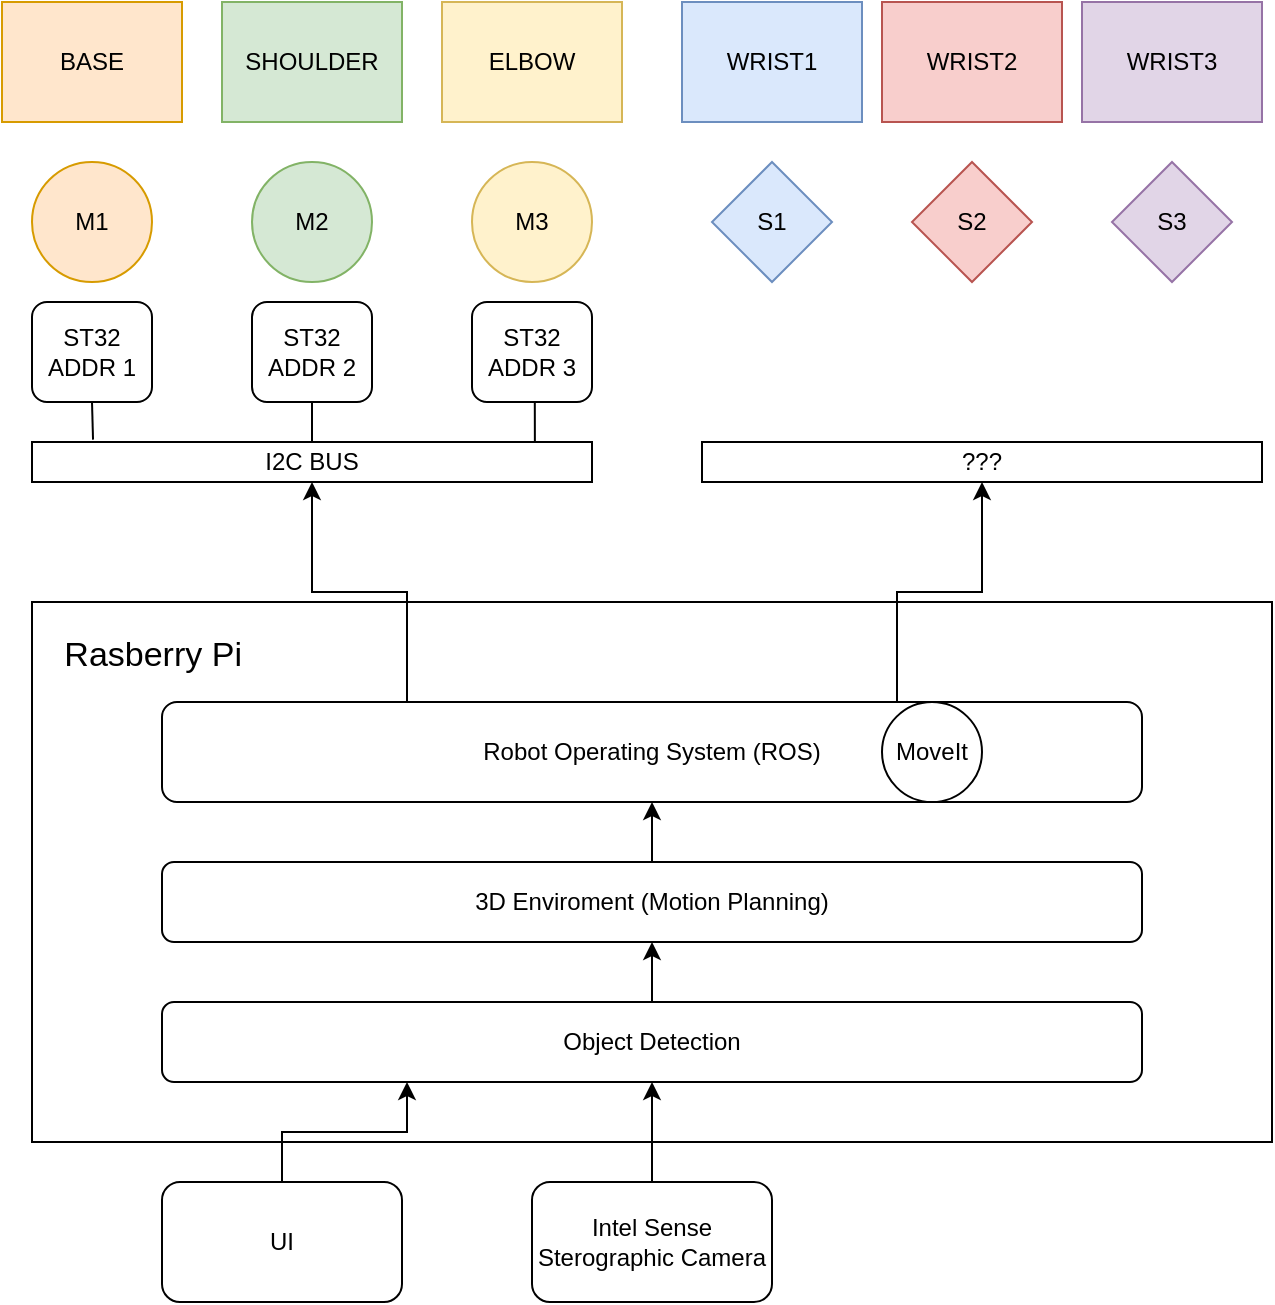 <mxfile version="12.5.1" type="github">
  <diagram id="L-ai7fAyJBnf2PLU2uu1" name="Page-1">
    <mxGraphModel dx="946" dy="640" grid="1" gridSize="10" guides="1" tooltips="1" connect="1" arrows="1" fold="1" page="1" pageScale="1" pageWidth="850" pageHeight="1100" math="0" shadow="0">
      <root>
        <mxCell id="0"/>
        <mxCell id="1" parent="0"/>
        <mxCell id="LJsphAcHxgrP_2_Ti7BV-1" value="M1" style="ellipse;whiteSpace=wrap;html=1;aspect=fixed;fillColor=#ffe6cc;strokeColor=#d79b00;" parent="1" vertex="1">
          <mxGeometry x="120" y="180" width="60" height="60" as="geometry"/>
        </mxCell>
        <mxCell id="LJsphAcHxgrP_2_Ti7BV-2" value="M2" style="ellipse;whiteSpace=wrap;html=1;aspect=fixed;fillColor=#d5e8d4;strokeColor=#82b366;" parent="1" vertex="1">
          <mxGeometry x="230" y="180" width="60" height="60" as="geometry"/>
        </mxCell>
        <mxCell id="LJsphAcHxgrP_2_Ti7BV-3" value="M3" style="ellipse;whiteSpace=wrap;html=1;aspect=fixed;fillColor=#fff2cc;strokeColor=#d6b656;" parent="1" vertex="1">
          <mxGeometry x="340" y="180" width="60" height="60" as="geometry"/>
        </mxCell>
        <mxCell id="LJsphAcHxgrP_2_Ti7BV-4" value="S1" style="rhombus;whiteSpace=wrap;html=1;fillColor=#dae8fc;strokeColor=#6c8ebf;" parent="1" vertex="1">
          <mxGeometry x="460" y="180" width="60" height="60" as="geometry"/>
        </mxCell>
        <mxCell id="LJsphAcHxgrP_2_Ti7BV-5" value="S2" style="rhombus;whiteSpace=wrap;html=1;fillColor=#f8cecc;strokeColor=#b85450;" parent="1" vertex="1">
          <mxGeometry x="560" y="180" width="60" height="60" as="geometry"/>
        </mxCell>
        <mxCell id="LJsphAcHxgrP_2_Ti7BV-6" value="S3" style="rhombus;whiteSpace=wrap;html=1;fillColor=#e1d5e7;strokeColor=#9673a6;" parent="1" vertex="1">
          <mxGeometry x="660" y="180" width="60" height="60" as="geometry"/>
        </mxCell>
        <mxCell id="D1XfDUeKwlj6QDrGRqhB-1" value="BASE" style="rounded=0;whiteSpace=wrap;html=1;fillColor=#ffe6cc;strokeColor=#d79b00;" parent="1" vertex="1">
          <mxGeometry x="105" y="100" width="90" height="60" as="geometry"/>
        </mxCell>
        <mxCell id="D1XfDUeKwlj6QDrGRqhB-5" value="SHOULDER" style="rounded=0;whiteSpace=wrap;html=1;fillColor=#d5e8d4;strokeColor=#82b366;" parent="1" vertex="1">
          <mxGeometry x="215" y="100" width="90" height="60" as="geometry"/>
        </mxCell>
        <mxCell id="D1XfDUeKwlj6QDrGRqhB-6" value="ELBOW" style="rounded=0;whiteSpace=wrap;html=1;fillColor=#fff2cc;strokeColor=#d6b656;" parent="1" vertex="1">
          <mxGeometry x="325" y="100" width="90" height="60" as="geometry"/>
        </mxCell>
        <mxCell id="D1XfDUeKwlj6QDrGRqhB-7" value="WRIST1" style="rounded=0;whiteSpace=wrap;html=1;fillColor=#dae8fc;strokeColor=#6c8ebf;" parent="1" vertex="1">
          <mxGeometry x="445" y="100" width="90" height="60" as="geometry"/>
        </mxCell>
        <mxCell id="D1XfDUeKwlj6QDrGRqhB-8" value="WRIST2" style="rounded=0;whiteSpace=wrap;html=1;fillColor=#f8cecc;strokeColor=#b85450;" parent="1" vertex="1">
          <mxGeometry x="545" y="100" width="90" height="60" as="geometry"/>
        </mxCell>
        <mxCell id="D1XfDUeKwlj6QDrGRqhB-9" value="WRIST3" style="rounded=0;whiteSpace=wrap;html=1;fillColor=#e1d5e7;strokeColor=#9673a6;" parent="1" vertex="1">
          <mxGeometry x="645" y="100" width="90" height="60" as="geometry"/>
        </mxCell>
        <mxCell id="D1XfDUeKwlj6QDrGRqhB-16" style="edgeStyle=orthogonalEdgeStyle;rounded=0;orthogonalLoop=1;jettySize=auto;html=1;exitX=0.5;exitY=0;exitDx=0;exitDy=0;entryX=0.5;entryY=1;entryDx=0;entryDy=0;endArrow=none;endFill=0;" parent="1" source="D1XfDUeKwlj6QDrGRqhB-10" target="D1XfDUeKwlj6QDrGRqhB-12" edge="1">
          <mxGeometry relative="1" as="geometry"/>
        </mxCell>
        <mxCell id="D1XfDUeKwlj6QDrGRqhB-10" value="I2C BUS" style="rounded=0;whiteSpace=wrap;html=1;" parent="1" vertex="1">
          <mxGeometry x="120" y="320" width="280" height="20" as="geometry"/>
        </mxCell>
        <mxCell id="D1XfDUeKwlj6QDrGRqhB-15" style="edgeStyle=orthogonalEdgeStyle;rounded=0;orthogonalLoop=1;jettySize=auto;html=1;exitX=0.5;exitY=1;exitDx=0;exitDy=0;entryX=0.109;entryY=-0.06;entryDx=0;entryDy=0;entryPerimeter=0;endArrow=none;endFill=0;" parent="1" source="D1XfDUeKwlj6QDrGRqhB-11" target="D1XfDUeKwlj6QDrGRqhB-10" edge="1">
          <mxGeometry relative="1" as="geometry"/>
        </mxCell>
        <mxCell id="D1XfDUeKwlj6QDrGRqhB-11" value="ST32&lt;br&gt;ADDR 1" style="rounded=1;whiteSpace=wrap;html=1;" parent="1" vertex="1">
          <mxGeometry x="120" y="250" width="60" height="50" as="geometry"/>
        </mxCell>
        <mxCell id="D1XfDUeKwlj6QDrGRqhB-12" value="ST32&lt;br&gt;ADDR 2" style="rounded=1;whiteSpace=wrap;html=1;" parent="1" vertex="1">
          <mxGeometry x="230" y="250" width="60" height="50" as="geometry"/>
        </mxCell>
        <mxCell id="D1XfDUeKwlj6QDrGRqhB-17" style="edgeStyle=orthogonalEdgeStyle;rounded=0;orthogonalLoop=1;jettySize=auto;html=1;exitX=0.5;exitY=1;exitDx=0;exitDy=0;entryX=0.898;entryY=-0.012;entryDx=0;entryDy=0;entryPerimeter=0;endArrow=none;endFill=0;" parent="1" source="D1XfDUeKwlj6QDrGRqhB-13" target="D1XfDUeKwlj6QDrGRqhB-10" edge="1">
          <mxGeometry relative="1" as="geometry"/>
        </mxCell>
        <mxCell id="D1XfDUeKwlj6QDrGRqhB-13" value="ST32&lt;br&gt;ADDR 3" style="rounded=1;whiteSpace=wrap;html=1;" parent="1" vertex="1">
          <mxGeometry x="340" y="250" width="60" height="50" as="geometry"/>
        </mxCell>
        <mxCell id="D1XfDUeKwlj6QDrGRqhB-18" value="???" style="rounded=0;whiteSpace=wrap;html=1;" parent="1" vertex="1">
          <mxGeometry x="455" y="320" width="280" height="20" as="geometry"/>
        </mxCell>
        <mxCell id="D1XfDUeKwlj6QDrGRqhB-19" value="&lt;font style=&quot;font-size: 17px&quot;&gt;&amp;nbsp; &amp;nbsp;Rasberry Pi&lt;br&gt;&lt;/font&gt;&lt;br&gt;&lt;br&gt;&lt;br&gt;&lt;br&gt;&lt;br&gt;&lt;br&gt;&lt;br&gt;&lt;br&gt;&lt;br&gt;&lt;br&gt;&lt;br&gt;&lt;br&gt;&lt;br&gt;&lt;br&gt;&lt;br&gt;" style="rounded=0;whiteSpace=wrap;html=1;align=left;" parent="1" vertex="1">
          <mxGeometry x="120" y="400" width="620" height="270" as="geometry"/>
        </mxCell>
        <mxCell id="apjiKr91aq642XJbR5rP-3" style="edgeStyle=orthogonalEdgeStyle;rounded=0;orthogonalLoop=1;jettySize=auto;html=1;exitX=0.75;exitY=0;exitDx=0;exitDy=0;entryX=0.5;entryY=1;entryDx=0;entryDy=0;" edge="1" parent="1" source="D1XfDUeKwlj6QDrGRqhB-24" target="D1XfDUeKwlj6QDrGRqhB-18">
          <mxGeometry relative="1" as="geometry"/>
        </mxCell>
        <mxCell id="apjiKr91aq642XJbR5rP-4" style="edgeStyle=orthogonalEdgeStyle;rounded=0;orthogonalLoop=1;jettySize=auto;html=1;exitX=0.25;exitY=0;exitDx=0;exitDy=0;entryX=0.5;entryY=1;entryDx=0;entryDy=0;" edge="1" parent="1" source="D1XfDUeKwlj6QDrGRqhB-24" target="D1XfDUeKwlj6QDrGRqhB-10">
          <mxGeometry relative="1" as="geometry"/>
        </mxCell>
        <mxCell id="D1XfDUeKwlj6QDrGRqhB-24" value="Robot Operating System (ROS)" style="rounded=1;whiteSpace=wrap;html=1;" parent="1" vertex="1">
          <mxGeometry x="185" y="450" width="490" height="50" as="geometry"/>
        </mxCell>
        <mxCell id="apjiKr91aq642XJbR5rP-6" style="edgeStyle=orthogonalEdgeStyle;rounded=0;orthogonalLoop=1;jettySize=auto;html=1;exitX=0.5;exitY=0;exitDx=0;exitDy=0;entryX=0.5;entryY=1;entryDx=0;entryDy=0;" edge="1" parent="1" source="D1XfDUeKwlj6QDrGRqhB-25" target="D1XfDUeKwlj6QDrGRqhB-26">
          <mxGeometry relative="1" as="geometry"/>
        </mxCell>
        <mxCell id="D1XfDUeKwlj6QDrGRqhB-25" value="Object Detection" style="rounded=1;whiteSpace=wrap;html=1;" parent="1" vertex="1">
          <mxGeometry x="185" y="600" width="490" height="40" as="geometry"/>
        </mxCell>
        <mxCell id="apjiKr91aq642XJbR5rP-5" style="edgeStyle=orthogonalEdgeStyle;rounded=0;orthogonalLoop=1;jettySize=auto;html=1;exitX=0.5;exitY=0;exitDx=0;exitDy=0;entryX=0.5;entryY=1;entryDx=0;entryDy=0;" edge="1" parent="1" source="D1XfDUeKwlj6QDrGRqhB-26" target="D1XfDUeKwlj6QDrGRqhB-24">
          <mxGeometry relative="1" as="geometry"/>
        </mxCell>
        <mxCell id="D1XfDUeKwlj6QDrGRqhB-26" value="3D Enviroment (Motion Planning)" style="rounded=1;whiteSpace=wrap;html=1;" parent="1" vertex="1">
          <mxGeometry x="185" y="530" width="490" height="40" as="geometry"/>
        </mxCell>
        <mxCell id="apjiKr91aq642XJbR5rP-7" style="edgeStyle=orthogonalEdgeStyle;rounded=0;orthogonalLoop=1;jettySize=auto;html=1;exitX=0.5;exitY=0;exitDx=0;exitDy=0;" edge="1" parent="1" source="D1XfDUeKwlj6QDrGRqhB-27" target="D1XfDUeKwlj6QDrGRqhB-25">
          <mxGeometry relative="1" as="geometry"/>
        </mxCell>
        <mxCell id="D1XfDUeKwlj6QDrGRqhB-27" value="Intel Sense Sterographic Camera" style="rounded=1;whiteSpace=wrap;html=1;" parent="1" vertex="1">
          <mxGeometry x="370" y="690" width="120" height="60" as="geometry"/>
        </mxCell>
        <mxCell id="D1XfDUeKwlj6QDrGRqhB-29" value="MoveIt" style="ellipse;whiteSpace=wrap;html=1;" parent="1" vertex="1">
          <mxGeometry x="545" y="450" width="50" height="50" as="geometry"/>
        </mxCell>
        <mxCell id="apjiKr91aq642XJbR5rP-1" style="edgeStyle=orthogonalEdgeStyle;rounded=0;orthogonalLoop=1;jettySize=auto;html=1;exitX=0.5;exitY=1;exitDx=0;exitDy=0;" edge="1" parent="1" source="D1XfDUeKwlj6QDrGRqhB-24" target="D1XfDUeKwlj6QDrGRqhB-24">
          <mxGeometry relative="1" as="geometry"/>
        </mxCell>
        <mxCell id="apjiKr91aq642XJbR5rP-10" style="edgeStyle=orthogonalEdgeStyle;rounded=0;orthogonalLoop=1;jettySize=auto;html=1;exitX=0.5;exitY=0;exitDx=0;exitDy=0;entryX=0.25;entryY=1;entryDx=0;entryDy=0;" edge="1" parent="1" source="apjiKr91aq642XJbR5rP-8" target="D1XfDUeKwlj6QDrGRqhB-25">
          <mxGeometry relative="1" as="geometry"/>
        </mxCell>
        <mxCell id="apjiKr91aq642XJbR5rP-8" value="UI" style="rounded=1;whiteSpace=wrap;html=1;" vertex="1" parent="1">
          <mxGeometry x="185" y="690" width="120" height="60" as="geometry"/>
        </mxCell>
      </root>
    </mxGraphModel>
  </diagram>
</mxfile>
